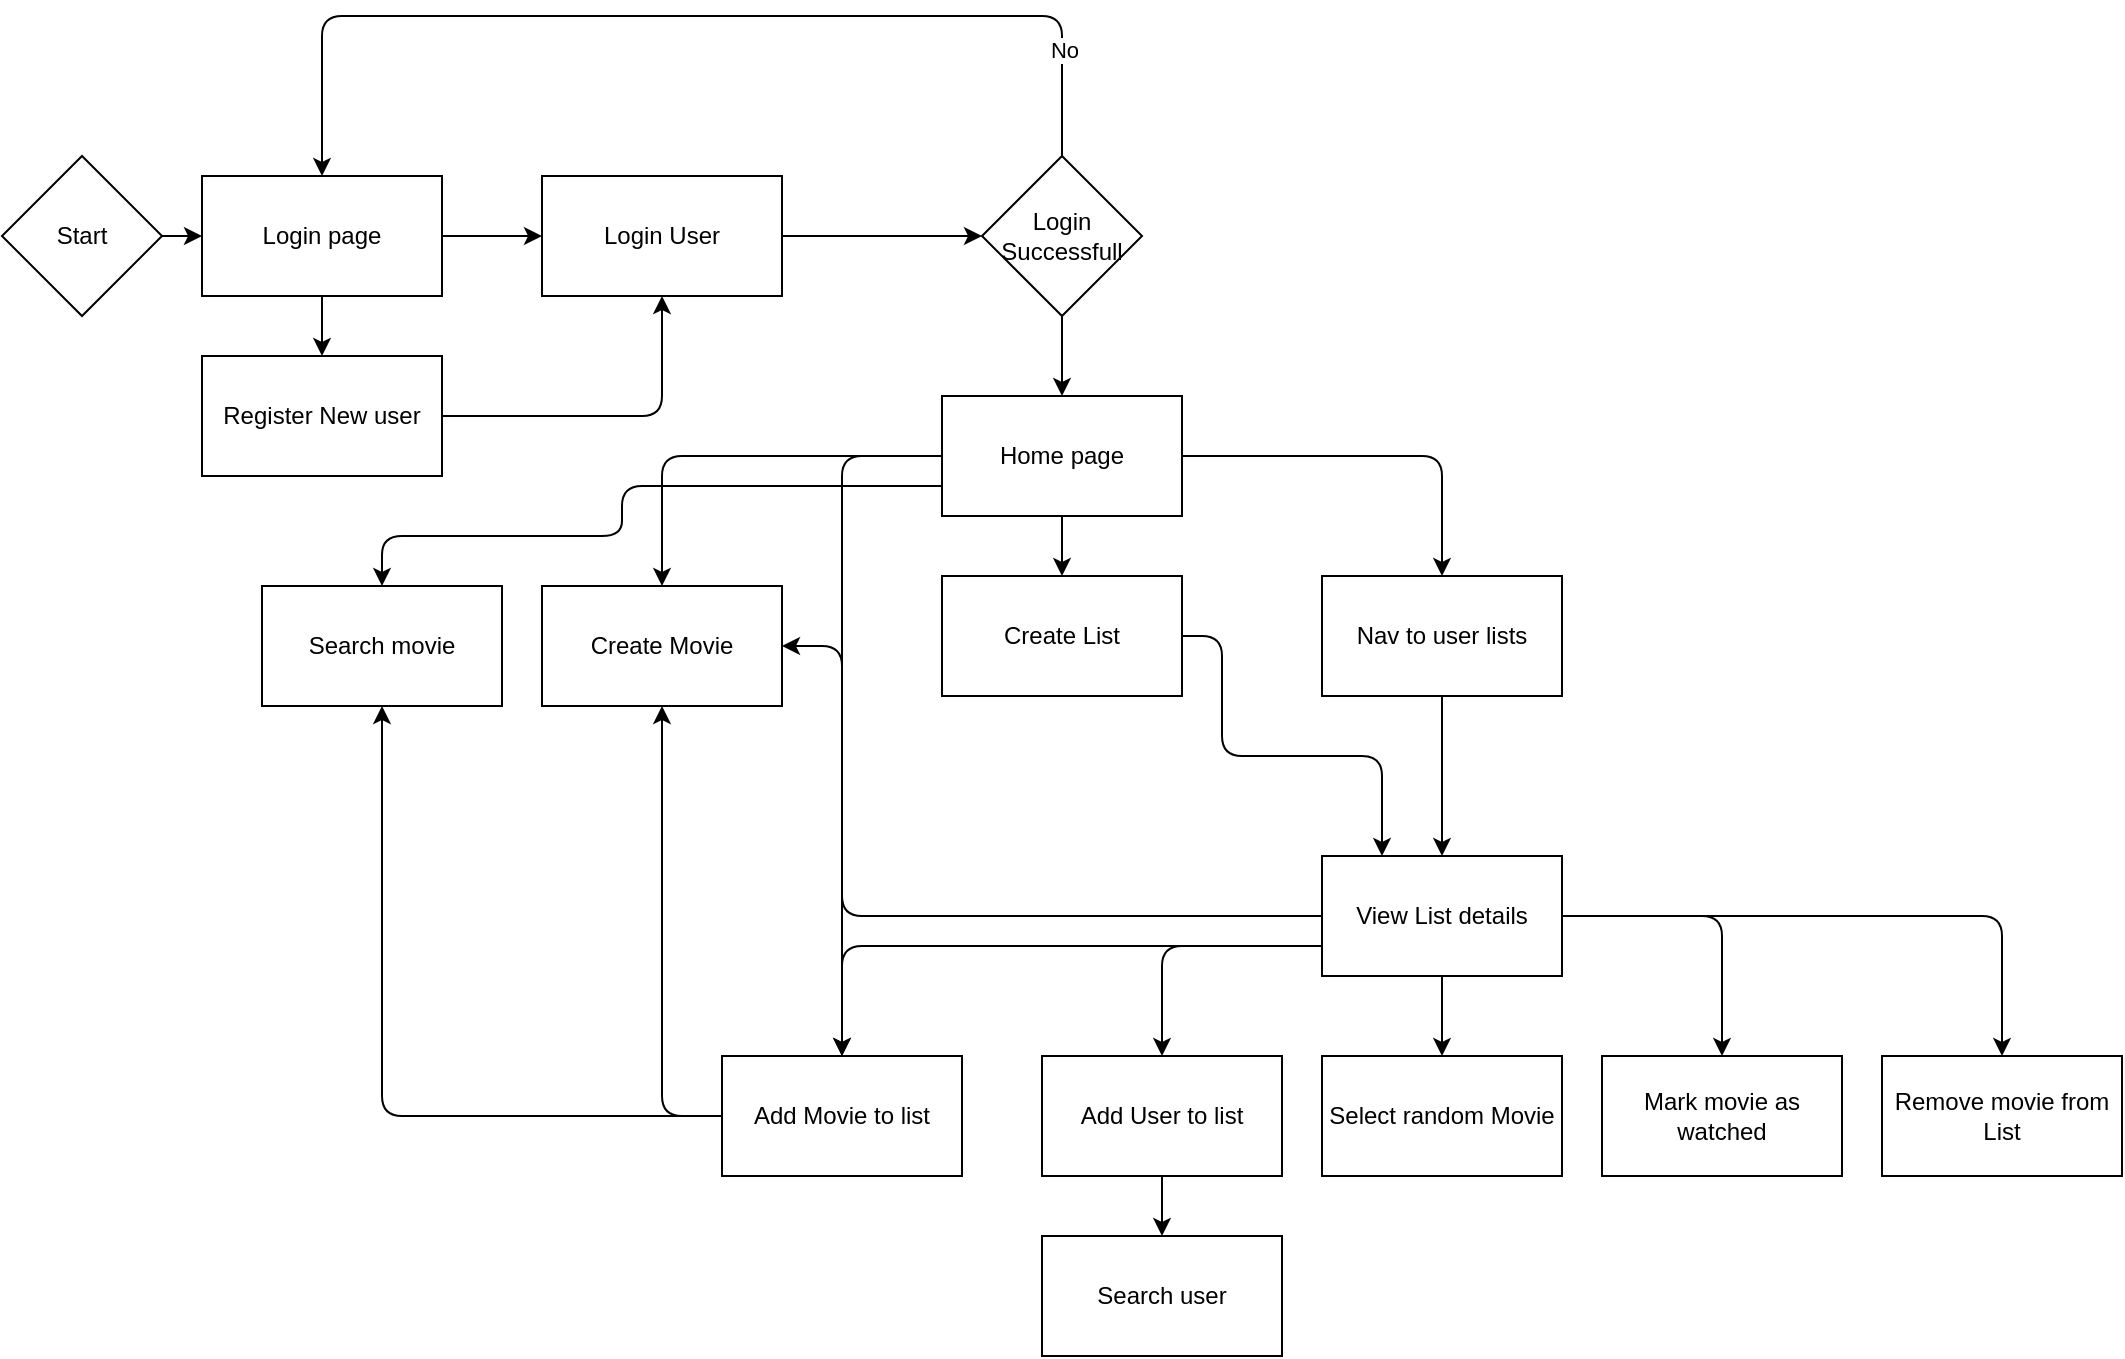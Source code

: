 <mxfile>
    <diagram id="KHadjsuhgV0iaBRny3ux" name="Page-1">
        <mxGraphModel dx="1010" dy="677" grid="1" gridSize="10" guides="1" tooltips="1" connect="1" arrows="1" fold="1" page="1" pageScale="1" pageWidth="1100" pageHeight="850" math="0" shadow="0">
            <root>
                <mxCell id="0"/>
                <mxCell id="1" parent="0"/>
                <mxCell id="12" value="" style="edgeStyle=none;html=1;" edge="1" parent="1" source="2" target="11">
                    <mxGeometry relative="1" as="geometry"/>
                </mxCell>
                <mxCell id="2" value="Start" style="rhombus;whiteSpace=wrap;html=1;" vertex="1" parent="1">
                    <mxGeometry x="60" y="180" width="80" height="80" as="geometry"/>
                </mxCell>
                <mxCell id="8" value="" style="edgeStyle=none;html=1;" edge="1" parent="1" source="5" target="7">
                    <mxGeometry relative="1" as="geometry"/>
                </mxCell>
                <mxCell id="5" value="Login User" style="whiteSpace=wrap;html=1;" vertex="1" parent="1">
                    <mxGeometry x="330" y="190" width="120" height="60" as="geometry"/>
                </mxCell>
                <mxCell id="15" value="" style="edgeStyle=none;html=1;" edge="1" parent="1" source="7" target="14">
                    <mxGeometry relative="1" as="geometry"/>
                </mxCell>
                <mxCell id="7" value="Login Successfull" style="rhombus;whiteSpace=wrap;html=1;" vertex="1" parent="1">
                    <mxGeometry x="550" y="180" width="80" height="80" as="geometry"/>
                </mxCell>
                <mxCell id="9" style="edgeStyle=none;html=1;entryX=0.5;entryY=0;entryDx=0;entryDy=0;" edge="1" parent="1" source="7" target="11">
                    <mxGeometry relative="1" as="geometry">
                        <Array as="points">
                            <mxPoint x="590" y="110"/>
                            <mxPoint x="220" y="110"/>
                        </Array>
                    </mxGeometry>
                </mxCell>
                <mxCell id="10" value="No" style="edgeLabel;html=1;align=center;verticalAlign=middle;resizable=0;points=[];" vertex="1" connectable="0" parent="9">
                    <mxGeometry x="-0.796" y="-1" relative="1" as="geometry">
                        <mxPoint as="offset"/>
                    </mxGeometry>
                </mxCell>
                <mxCell id="13" style="edgeStyle=none;html=1;entryX=0;entryY=0.5;entryDx=0;entryDy=0;" edge="1" parent="1" source="11" target="5">
                    <mxGeometry relative="1" as="geometry"/>
                </mxCell>
                <mxCell id="17" value="" style="edgeStyle=none;html=1;" edge="1" parent="1" source="11" target="16">
                    <mxGeometry relative="1" as="geometry"/>
                </mxCell>
                <mxCell id="11" value="Login page" style="whiteSpace=wrap;html=1;" vertex="1" parent="1">
                    <mxGeometry x="160" y="190" width="120" height="60" as="geometry"/>
                </mxCell>
                <mxCell id="20" value="" style="edgeStyle=none;html=1;" edge="1" parent="1" source="14" target="19">
                    <mxGeometry relative="1" as="geometry">
                        <Array as="points">
                            <mxPoint x="390" y="330"/>
                        </Array>
                    </mxGeometry>
                </mxCell>
                <mxCell id="22" value="" style="edgeStyle=none;html=1;" edge="1" parent="1" source="14" target="21">
                    <mxGeometry relative="1" as="geometry"/>
                </mxCell>
                <mxCell id="24" value="" style="edgeStyle=none;html=1;" edge="1" parent="1" source="14" target="23">
                    <mxGeometry relative="1" as="geometry">
                        <Array as="points">
                            <mxPoint x="780" y="330"/>
                        </Array>
                    </mxGeometry>
                </mxCell>
                <mxCell id="42" value="" style="edgeStyle=none;html=1;exitX=0;exitY=0.75;exitDx=0;exitDy=0;" edge="1" parent="1" source="14" target="41">
                    <mxGeometry relative="1" as="geometry">
                        <Array as="points">
                            <mxPoint x="370" y="345"/>
                            <mxPoint x="370" y="370"/>
                            <mxPoint x="250" y="370"/>
                        </Array>
                    </mxGeometry>
                </mxCell>
                <mxCell id="45" style="edgeStyle=none;html=1;exitX=0;exitY=0.5;exitDx=0;exitDy=0;" edge="1" parent="1" source="14" target="31">
                    <mxGeometry relative="1" as="geometry">
                        <Array as="points">
                            <mxPoint x="480" y="330"/>
                        </Array>
                    </mxGeometry>
                </mxCell>
                <mxCell id="14" value="Home page" style="whiteSpace=wrap;html=1;" vertex="1" parent="1">
                    <mxGeometry x="530" y="300" width="120" height="60" as="geometry"/>
                </mxCell>
                <mxCell id="18" style="edgeStyle=none;html=1;entryX=0.5;entryY=1;entryDx=0;entryDy=0;" edge="1" parent="1" source="16" target="5">
                    <mxGeometry relative="1" as="geometry">
                        <Array as="points">
                            <mxPoint x="390" y="310"/>
                        </Array>
                    </mxGeometry>
                </mxCell>
                <mxCell id="16" value="Register New user" style="whiteSpace=wrap;html=1;" vertex="1" parent="1">
                    <mxGeometry x="160" y="280" width="120" height="60" as="geometry"/>
                </mxCell>
                <mxCell id="19" value="Create Movie" style="whiteSpace=wrap;html=1;" vertex="1" parent="1">
                    <mxGeometry x="330" y="395" width="120" height="60" as="geometry"/>
                </mxCell>
                <mxCell id="30" style="edgeStyle=none;html=1;entryX=0.25;entryY=0;entryDx=0;entryDy=0;exitX=1;exitY=0.5;exitDx=0;exitDy=0;" edge="1" parent="1" source="21" target="25">
                    <mxGeometry relative="1" as="geometry">
                        <Array as="points">
                            <mxPoint x="670" y="420"/>
                            <mxPoint x="670" y="480"/>
                            <mxPoint x="750" y="480"/>
                        </Array>
                    </mxGeometry>
                </mxCell>
                <mxCell id="21" value="Create List" style="whiteSpace=wrap;html=1;" vertex="1" parent="1">
                    <mxGeometry x="530" y="390" width="120" height="60" as="geometry"/>
                </mxCell>
                <mxCell id="26" value="" style="edgeStyle=none;html=1;" edge="1" parent="1" source="23" target="25">
                    <mxGeometry relative="1" as="geometry"/>
                </mxCell>
                <mxCell id="23" value="Nav to user lists" style="whiteSpace=wrap;html=1;" vertex="1" parent="1">
                    <mxGeometry x="720" y="390" width="120" height="60" as="geometry"/>
                </mxCell>
                <mxCell id="28" value="" style="edgeStyle=none;html=1;exitX=0;exitY=0.75;exitDx=0;exitDy=0;" edge="1" parent="1" source="25" target="27">
                    <mxGeometry relative="1" as="geometry">
                        <Array as="points">
                            <mxPoint x="640" y="575"/>
                        </Array>
                    </mxGeometry>
                </mxCell>
                <mxCell id="29" style="edgeStyle=none;html=1;entryX=1;entryY=0.5;entryDx=0;entryDy=0;" edge="1" parent="1" source="25" target="19">
                    <mxGeometry relative="1" as="geometry">
                        <Array as="points">
                            <mxPoint x="480" y="560"/>
                            <mxPoint x="480" y="425"/>
                        </Array>
                    </mxGeometry>
                </mxCell>
                <mxCell id="32" value="" style="edgeStyle=none;html=1;exitX=0;exitY=0.75;exitDx=0;exitDy=0;" edge="1" parent="1" source="25" target="31">
                    <mxGeometry relative="1" as="geometry">
                        <Array as="points">
                            <mxPoint x="480" y="575"/>
                        </Array>
                    </mxGeometry>
                </mxCell>
                <mxCell id="34" value="" style="edgeStyle=none;html=1;" edge="1" parent="1" source="25" target="33">
                    <mxGeometry relative="1" as="geometry">
                        <Array as="points"/>
                    </mxGeometry>
                </mxCell>
                <mxCell id="38" value="" style="edgeStyle=none;html=1;" edge="1" parent="1" source="25" target="37">
                    <mxGeometry relative="1" as="geometry">
                        <Array as="points">
                            <mxPoint x="920" y="560"/>
                        </Array>
                    </mxGeometry>
                </mxCell>
                <mxCell id="40" value="" style="edgeStyle=none;html=1;" edge="1" parent="1" source="25" target="39">
                    <mxGeometry relative="1" as="geometry">
                        <Array as="points">
                            <mxPoint x="1060" y="560"/>
                        </Array>
                    </mxGeometry>
                </mxCell>
                <mxCell id="25" value="View List details" style="whiteSpace=wrap;html=1;" vertex="1" parent="1">
                    <mxGeometry x="720" y="530" width="120" height="60" as="geometry"/>
                </mxCell>
                <mxCell id="36" value="" style="edgeStyle=none;html=1;" edge="1" parent="1" source="27" target="35">
                    <mxGeometry relative="1" as="geometry"/>
                </mxCell>
                <mxCell id="27" value="Add User to list" style="whiteSpace=wrap;html=1;" vertex="1" parent="1">
                    <mxGeometry x="580" y="630" width="120" height="60" as="geometry"/>
                </mxCell>
                <mxCell id="43" style="edgeStyle=none;html=1;entryX=0.5;entryY=1;entryDx=0;entryDy=0;" edge="1" parent="1" source="31" target="41">
                    <mxGeometry relative="1" as="geometry">
                        <Array as="points">
                            <mxPoint x="250" y="660"/>
                        </Array>
                    </mxGeometry>
                </mxCell>
                <mxCell id="44" style="edgeStyle=none;html=1;entryX=0.5;entryY=1;entryDx=0;entryDy=0;" edge="1" parent="1" source="31" target="19">
                    <mxGeometry relative="1" as="geometry">
                        <Array as="points">
                            <mxPoint x="390" y="660"/>
                            <mxPoint x="390" y="480"/>
                        </Array>
                    </mxGeometry>
                </mxCell>
                <mxCell id="31" value="Add Movie to list" style="whiteSpace=wrap;html=1;" vertex="1" parent="1">
                    <mxGeometry x="420" y="630" width="120" height="60" as="geometry"/>
                </mxCell>
                <mxCell id="33" value="Select random Movie" style="whiteSpace=wrap;html=1;" vertex="1" parent="1">
                    <mxGeometry x="720" y="630" width="120" height="60" as="geometry"/>
                </mxCell>
                <mxCell id="35" value="Search user" style="whiteSpace=wrap;html=1;" vertex="1" parent="1">
                    <mxGeometry x="580" y="720" width="120" height="60" as="geometry"/>
                </mxCell>
                <mxCell id="37" value="Mark movie as watched" style="whiteSpace=wrap;html=1;" vertex="1" parent="1">
                    <mxGeometry x="860" y="630" width="120" height="60" as="geometry"/>
                </mxCell>
                <mxCell id="39" value="Remove movie from List" style="whiteSpace=wrap;html=1;" vertex="1" parent="1">
                    <mxGeometry x="1000" y="630" width="120" height="60" as="geometry"/>
                </mxCell>
                <mxCell id="41" value="Search movie" style="whiteSpace=wrap;html=1;" vertex="1" parent="1">
                    <mxGeometry x="190" y="395" width="120" height="60" as="geometry"/>
                </mxCell>
            </root>
        </mxGraphModel>
    </diagram>
</mxfile>